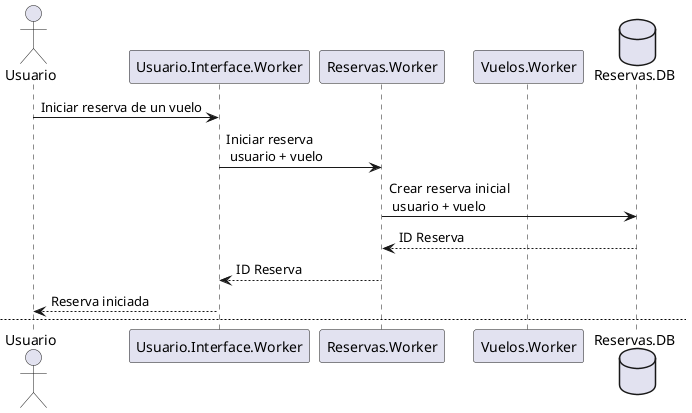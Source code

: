 @startuml Secuencia Reservar Vuelo

actor Usuario
participant Usuario.Interface.Worker
participant Reservas.Worker
participant Vuelos.Worker
database Reservas.DB


Usuario -> Usuario.Interface.Worker: Iniciar reserva de un vuelo
Usuario.Interface.Worker -> Reservas.Worker: Iniciar reserva \n usuario + vuelo
Reservas.Worker -> Reservas.DB: Crear reserva inicial \n usuario + vuelo
Reservas.Worker <-- Reservas.DB: ID Reserva
Reservas.Worker --> Usuario.Interface.Worker: ID Reserva
Usuario.Interface.Worker --> Usuario: Reserva iniciada


newpage

Usuario -> Usuario.Interface.Worker: Reservar vuelo \n reserva_id + asientos
Usuario.Interface.Worker -> Reservas.Worker: Publicar vuelo \n reserva_id + asientos
Reservas.Worker -> Vuelos.Worker: Validar vuelo \n vuelo
activate Reservas.Worker 
Reservas.Worker <-- Vuelos.Worker: Vuelo valido
Reservas.Worker -> Vuelos.Worker: Validar asientos \n vuelo + asientos
Reservas.Worker <-- Vuelos.Worker: Asientos validos
Reservas.Worker -> Vuelos.Worker: Asignar asientos \n vuelo + asientos
Reservas.Worker <-- Vuelos.Worker: Asientos asignados
Reservas.Worker -> Reservas.DB: Confirmar reserva
Reservas.Worker <-- Reservas.DB: Reserva confirmada \n OK
Reservas.Worker --> Usuario.Interface.Worker: Reserva confirmada
deactivate Reservas.Worker 
Usuario.Interface.Worker --> Usuario: Reserva confirmada 


@enduml
